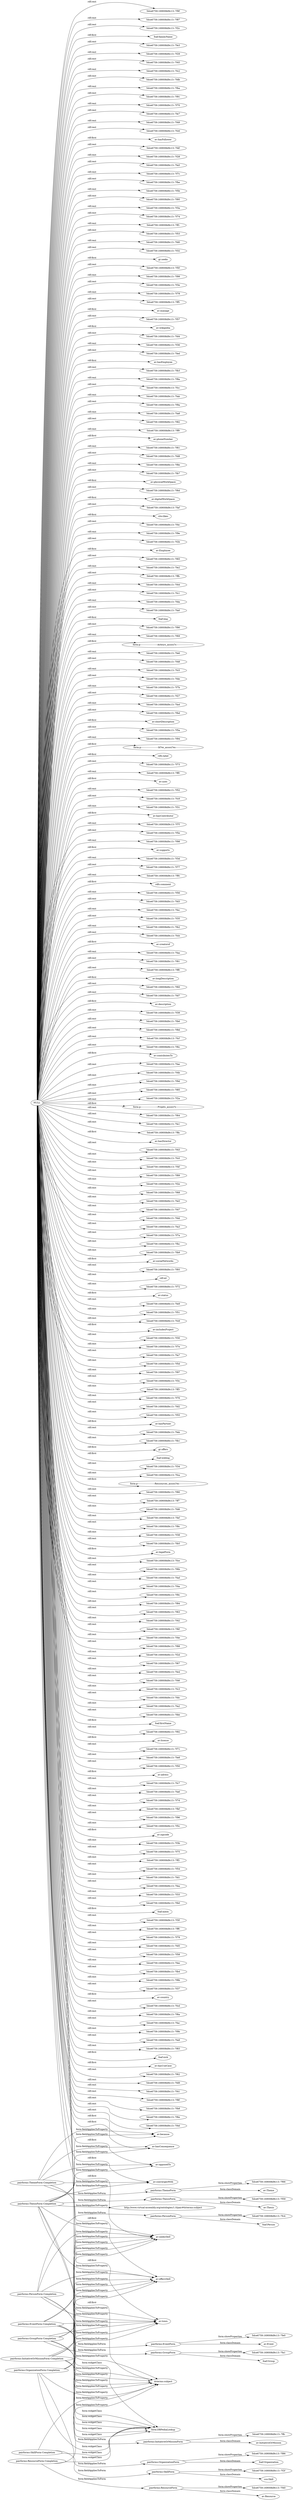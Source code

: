 digraph ar2dtool_diagram { 
rankdir=LR;
size="1501"
	"NULL" -> "5dce6759:169008d9c13:-7f4f" [ label = "rdf:rest" ];
	"NULL" -> "5dce6759:169008d9c13:-7f89" [ label = "rdf:rest" ];
	"NULL" -> "5dce6759:169008d9c13:-7f2e" [ label = "rdf:rest" ];
	"NULL" -> "5dce6759:169008d9c13:-7f68" [ label = "rdf:rest" ];
	"NULL" -> "5dce6759:169008d9c13:-7fe5" [ label = "rdf:rest" ];
	"NULL" -> "5dce6759:169008d9c13:-7f47" [ label = "rdf:rest" ];
	"NULL" -> "5dce6759:169008d9c13:-7fdd" [ label = "rdf:rest" ];
	"NULL" -> "5dce6759:169008d9c13:-7fa3" [ label = "rdf:rest" ];
	"NULL" -> "5dce6759:169008d9c13:-7f7a" [ label = "rdf:rest" ];
	"NULL" -> "5dce6759:169008d9c13:-7fbc" [ label = "rdf:rest" ];
	"NULL" -> "5dce6759:169008d9c13:-7fb9" [ label = "rdf:rest" ];
	"NULL" -> "av:socialNetworks" [ label = "rdf:first" ];
	"NULL" -> "5dce6759:169008d9c13:-7f93" [ label = "rdf:rest" ];
	"NULL" -> "rdf:nil" [ label = "rdf:rest" ];
	"NULL" -> "5dce6759:169008d9c13:-7f72" [ label = "rdf:rest" ];
	"NULL" -> "av:status" [ label = "rdf:first" ];
	"NULL" -> "5dce6759:169008d9c13:-7fe9" [ label = "rdf:rest" ];
	"NULL" -> "5dce6759:169008d9c13:-7f51" [ label = "rdf:rest" ];
	"NULL" -> "5dce6759:169008d9c13:-7fc8" [ label = "rdf:rest" ];
	"NULL" -> "av:includesProject" [ label = "rdf:first" ];
	"NULL" -> "5dce6759:169008d9c13:-7f30" [ label = "rdf:rest" ];
	"NULL" -> "5dce6759:169008d9c13:-7f7e" [ label = "rdf:rest" ];
	"NULL" -> "5dce6759:169008d9c13:-7fa7" [ label = "rdf:rest" ];
	"NULL" -> "5dce6759:169008d9c13:-7f5d" [ label = "rdf:rest" ];
	"NULL" -> "5dce6759:169008d9c13:-7f97" [ label = "rdf:rest" ];
	"NULL" -> "5dce6759:169008d9c13:-7f3c" [ label = "rdf:rest" ];
	"NULL" -> "5dce6759:169008d9c13:-7ff3" [ label = "rdf:rest" ];
	"NULL" -> "5dce6759:169008d9c13:-7f76" [ label = "rdf:rest" ];
	"NULL" -> "5dce6759:169008d9c13:-7fd2" [ label = "rdf:rest" ];
	"NULL" -> "5dce6759:169008d9c13:-7f55" [ label = "rdf:rest" ];
	"NULL" -> "av:hasPartner" [ label = "rdf:first" ];
	"NULL" -> "5dce6759:169008d9c13:-7feb" [ label = "rdf:rest" ];
	"NULL" -> "5dce6759:169008d9c13:-7fb1" [ label = "rdf:rest" ];
	"NULL" -> "gr:offers" [ label = "rdf:first" ];
	"NULL" -> "foaf:weblog" [ label = "rdf:first" ];
	"NULL" -> "5dce6759:169008d9c13:-7f34" [ label = "rdf:rest" ];
	"NULL" -> "5dce6759:169008d9c13:-7fca" [ label = "rdf:rest" ];
	"NULL" -> "form:p------------------------Ressources_associ?es------------------------" [ label = "rdf:first" ];
	"NULL" -> "5dce6759:169008d9c13:-7f80" [ label = "rdf:rest" ];
	"NULL" -> "5dce6759:169008d9c13:-7ff7" [ label = "rdf:rest" ];
	"NULL" -> "5dce6759:169008d9c13:-7fd6" [ label = "rdf:rest" ];
	"NULL" -> "5dce6759:169008d9c13:-7fef" [ label = "rdf:rest" ];
	"NULL" -> "5dce6759:169008d9c13:-7f8c" [ label = "rdf:rest" ];
	"NULL" -> "5dce6759:169008d9c13:-7f38" [ label = "rdf:rest" ];
	"NULL" -> "5dce6759:169008d9c13:-7fb5" [ label = "rdf:rest" ];
	"NULL" -> "av:legalForm" [ label = "rdf:first" ];
	"NULL" -> "5dce6759:169008d9c13:-7fce" [ label = "rdf:rest" ];
	"NULL" -> "5dce6759:169008d9c13:-7f6b" [ label = "rdf:rest" ];
	"NULL" -> "5dce6759:169008d9c13:-7fad" [ label = "rdf:rest" ];
	"NULL" -> "5dce6759:169008d9c13:-7f4a" [ label = "rdf:rest" ];
	"NULL" -> "5dce6759:169008d9c13:-7f9c" [ label = "rdf:rest" ];
	"NULL" -> "5dce6759:169008d9c13:-7f84" [ label = "rdf:rest" ];
	"NULL" -> "5dce6759:169008d9c13:-7f63" [ label = "rdf:rest" ];
	"NULL" -> "5dce6759:169008d9c13:-7f42" [ label = "rdf:rest" ];
	"NULL" -> "5dce6759:169008d9c13:-7f6f" [ label = "rdf:rest" ];
	"NULL" -> "5dce6759:169008d9c13:-7f4e" [ label = "rdf:rest" ];
	"NULL" -> "5dce6759:169008d9c13:-7f88" [ label = "rdf:rest" ];
	"NULL" -> "5dce6759:169008d9c13:-7f2d" [ label = "rdf:rest" ];
	"NULL" -> "5dce6759:169008d9c13:-7f67" [ label = "rdf:rest" ];
	"NULL" -> "5dce6759:169008d9c13:-7fe4" [ label = "rdf:rest" ];
	"NULL" -> "5dce6759:169008d9c13:-7f46" [ label = "rdf:rest" ];
	"NULL" -> "5dce6759:169008d9c13:-7fc3" [ label = "rdf:rest" ];
	"NULL" -> "5dce6759:169008d9c13:-7fdc" [ label = "rdf:rest" ];
	"NULL" -> "5dce6759:169008d9c13:-7fa2" [ label = "rdf:rest" ];
	"NULL" -> "5dce6759:169008d9c13:-7fbb" [ label = "rdf:rest" ];
	"NULL" -> "foaf:firstName" [ label = "rdf:first" ];
	"NULL" -> "5dce6759:169008d9c13:-7f92" [ label = "rdf:rest" ];
	"NULL" -> "av:licence" [ label = "rdf:first" ];
	"NULL" -> "5dce6759:169008d9c13:-7f71" [ label = "rdf:rest" ];
	"NULL" -> "5dce6759:169008d9c13:-7fe8" [ label = "rdf:rest" ];
	"NULL" -> "5dce6759:169008d9c13:-7f50" [ label = "rdf:rest" ];
	"NULL" -> "av:adress" [ label = "rdf:first" ];
	"NULL" -> "5dce6759:169008d9c13:-7fc7" [ label = "rdf:rest" ];
	"NULL" -> "5dce6759:169008d9c13:-7fa6" [ label = "rdf:rest" ];
	"NULL" -> "5dce6759:169008d9c13:-7f7d" [ label = "rdf:rest" ];
	"NULL" -> "5dce6759:169008d9c13:-7fbf" [ label = "rdf:rest" ];
	"NULL" -> "5dce6759:169008d9c13:-7f96" [ label = "rdf:rest" ];
	"NULL" -> "5dce6759:169008d9c13:-7f5c" [ label = "rdf:rest" ];
	"NULL" -> "av:zipcode" [ label = "rdf:first" ];
	"NULL" -> "av:opposedTo" [ label = "rdf:first" ];
	"NULL" -> "dcterms:subject" [ label = "rdf:first" ];
	"NULL" -> "5dce6759:169008d9c13:-7f3b" [ label = "rdf:rest" ];
	"NULL" -> "5dce6759:169008d9c13:-7f75" [ label = "rdf:rest" ];
	"NULL" -> "5dce6759:169008d9c13:-7ff2" [ label = "rdf:rest" ];
	"NULL" -> "5dce6759:169008d9c13:-7f54" [ label = "rdf:rest" ];
	"NULL" -> "5dce6759:169008d9c13:-7fd1" [ label = "rdf:rest" ];
	"NULL" -> "5dce6759:169008d9c13:-7fea" [ label = "rdf:rest" ];
	"NULL" -> "5dce6759:169008d9c13:-7f33" [ label = "rdf:rest" ];
	"NULL" -> "5dce6759:169008d9c13:-7fb0" [ label = "rdf:rest" ];
	"NULL" -> "foaf:mbox" [ label = "rdf:first" ];
	"NULL" -> "5dce6759:169008d9c13:-7f3f" [ label = "rdf:rest" ];
	"NULL" -> "5dce6759:169008d9c13:-7ff6" [ label = "rdf:rest" ];
	"NULL" -> "5dce6759:169008d9c13:-7f79" [ label = "rdf:rest" ];
	"NULL" -> "5dce6759:169008d9c13:-7fd5" [ label = "rdf:rest" ];
	"NULL" -> "5dce6759:169008d9c13:-7f58" [ label = "rdf:rest" ];
	"NULL" -> "5dce6759:169008d9c13:-7fee" [ label = "rdf:rest" ];
	"NULL" -> "5dce6759:169008d9c13:-7fb4" [ label = "rdf:rest" ];
	"NULL" -> "5dce6759:169008d9c13:-7f8b" [ label = "rdf:rest" ];
	"NULL" -> "5dce6759:169008d9c13:-7f37" [ label = "rdf:rest" ];
	"NULL" -> "av:country" [ label = "rdf:first" ];
	"NULL" -> "5dce6759:169008d9c13:-7fcd" [ label = "rdf:rest" ];
	"NULL" -> "5dce6759:169008d9c13:-7f6a" [ label = "rdf:rest" ];
	"NULL" -> "5dce6759:169008d9c13:-7fac" [ label = "rdf:rest" ];
	"NULL" -> "5dce6759:169008d9c13:-7f9b" [ label = "rdf:rest" ];
	"NULL" -> "5dce6759:169008d9c13:-7fa9" [ label = "rdf:rest" ];
	"NULL" -> "5dce6759:169008d9c13:-7f83" [ label = "rdf:rest" ];
	"NULL" -> "foaf:nick" [ label = "rdf:first" ];
	"NULL" -> "av:hasUseCase" [ label = "rdf:first" ];
	"NULL" -> "5dce6759:169008d9c13:-7f62" [ label = "rdf:rest" ];
	"NULL" -> "5dce6759:169008d9c13:-7fd9" [ label = "rdf:rest" ];
	"NULL" -> "5dce6759:169008d9c13:-7f41" [ label = "rdf:rest" ];
	"NULL" -> "5dce6759:169008d9c13:-7f8f" [ label = "rdf:rest" ];
	"NULL" -> "5dce6759:169008d9c13:-7fb8" [ label = "rdf:rest" ];
	"NULL" -> "5dce6759:169008d9c13:-7f6e" [ label = "rdf:rest" ];
	"NULL" -> "5dce6759:169008d9c13:-7f4d" [ label = "rdf:rest" ];
	"NULL" -> "5dce6759:169008d9c13:-7f9f" [ label = "rdf:rest" ];
	"NULL" -> "5dce6759:169008d9c13:-7f87" [ label = "rdf:rest" ];
	"NULL" -> "av:because" [ label = "rdf:first" ];
	"NULL" -> "5dce6759:169008d9c13:-7f2c" [ label = "rdf:rest" ];
	"NULL" -> "foaf:familyName" [ label = "rdf:first" ];
	"NULL" -> "5dce6759:169008d9c13:-7fe3" [ label = "rdf:rest" ];
	"NULL" -> "5dce6759:169008d9c13:-7f29" [ label = "rdf:rest" ];
	"NULL" -> "5dce6759:169008d9c13:-7f45" [ label = "rdf:rest" ];
	"NULL" -> "5dce6759:169008d9c13:-7fc2" [ label = "rdf:rest" ];
	"NULL" -> "5dce6759:169008d9c13:-7fdb" [ label = "rdf:rest" ];
	"NULL" -> "5dce6759:169008d9c13:-7fba" [ label = "rdf:rest" ];
	"NULL" -> "5dce6759:169008d9c13:-7f91" [ label = "rdf:rest" ];
	"NULL" -> "5dce6759:169008d9c13:-7f70" [ label = "rdf:rest" ];
	"NULL" -> "5dce6759:169008d9c13:-7fe7" [ label = "rdf:rest" ];
	"NULL" -> "5dce6759:169008d9c13:-7f49" [ label = "rdf:rest" ];
	"NULL" -> "5dce6759:169008d9c13:-7fc6" [ label = "rdf:rest" ];
	"NULL" -> "av:hasFollower" [ label = "rdf:first" ];
	"NULL" -> "5dce6759:169008d9c13:-7fdf" [ label = "rdf:rest" ];
	"NULL" -> "5dce6759:169008d9c13:-7f28" [ label = "rdf:rest" ];
	"NULL" -> "5dce6759:169008d9c13:-7fa5" [ label = "rdf:rest" ];
	"NULL" -> "5dce6759:169008d9c13:-7f7c" [ label = "rdf:rest" ];
	"NULL" -> "5dce6759:169008d9c13:-7fbe" [ label = "rdf:rest" ];
	"NULL" -> "5dce6759:169008d9c13:-7f5b" [ label = "rdf:rest" ];
	"NULL" -> "5dce6759:169008d9c13:-7f95" [ label = "rdf:rest" ];
	"NULL" -> "5dce6759:169008d9c13:-7f3a" [ label = "rdf:rest" ];
	"NULL" -> "5dce6759:169008d9c13:-7f74" [ label = "rdf:rest" ];
	"NULL" -> "5dce6759:169008d9c13:-7ff1" [ label = "rdf:rest" ];
	"NULL" -> "5dce6759:169008d9c13:-7f53" [ label = "rdf:rest" ];
	"NULL" -> "5dce6759:169008d9c13:-7fd0" [ label = "rdf:rest" ];
	"NULL" -> "5dce6759:169008d9c13:-7f32" [ label = "rdf:rest" ];
	"NULL" -> "gr:seeks" [ label = "rdf:first" ];
	"NULL" -> "5dce6759:169008d9c13:-7f5f" [ label = "rdf:rest" ];
	"NULL" -> "5dce6759:169008d9c13:-7f99" [ label = "rdf:rest" ];
	"NULL" -> "5dce6759:169008d9c13:-7f3e" [ label = "rdf:rest" ];
	"NULL" -> "5dce6759:169008d9c13:-7f78" [ label = "rdf:rest" ];
	"NULL" -> "5dce6759:169008d9c13:-7ff5" [ label = "rdf:rest" ];
	"NULL" -> "av:manage" [ label = "rdf:first" ];
	"NULL" -> "5dce6759:169008d9c13:-7f57" [ label = "rdf:rest" ];
	"NULL" -> "av:wikipedia" [ label = "rdf:first" ];
	"NULL" -> "5dce6759:169008d9c13:-7fd4" [ label = "rdf:rest" ];
	"NULL" -> "5dce6759:169008d9c13:-7f36" [ label = "rdf:rest" ];
	"NULL" -> "5dce6759:169008d9c13:-7fed" [ label = "rdf:rest" ];
	"NULL" -> "av:hasEmployee" [ label = "rdf:first" ];
	"NULL" -> "5dce6759:169008d9c13:-7fb3" [ label = "rdf:rest" ];
	"NULL" -> "5dce6759:169008d9c13:-7f8a" [ label = "rdf:rest" ];
	"NULL" -> "5dce6759:169008d9c13:-7fcc" [ label = "rdf:rest" ];
	"NULL" -> "5dce6759:169008d9c13:-7fab" [ label = "rdf:rest" ];
	"NULL" -> "5dce6759:169008d9c13:-7f9a" [ label = "rdf:rest" ];
	"NULL" -> "5dce6759:169008d9c13:-7fa8" [ label = "rdf:rest" ];
	"NULL" -> "5dce6759:169008d9c13:-7f82" [ label = "rdf:rest" ];
	"NULL" -> "5dce6759:169008d9c13:-7ff9" [ label = "rdf:rest" ];
	"NULL" -> "av:phoneNumber" [ label = "rdf:first" ];
	"NULL" -> "5dce6759:169008d9c13:-7f61" [ label = "rdf:rest" ];
	"NULL" -> "5dce6759:169008d9c13:-7fd8" [ label = "rdf:rest" ];
	"NULL" -> "5dce6759:169008d9c13:-7f8e" [ label = "rdf:rest" ];
	"NULL" -> "5dce6759:169008d9c13:-7fb7" [ label = "rdf:rest" ];
	"NULL" -> "av:physicalWorkSpace" [ label = "rdf:first" ];
	"NULL" -> "5dce6759:169008d9c13:-7f6d" [ label = "rdf:rest" ];
	"NULL" -> "av:digitalWorkSpace" [ label = "rdf:first" ];
	"NULL" -> "5dce6759:169008d9c13:-7faf" [ label = "rdf:rest" ];
	"NULL" -> "cito:likes" [ label = "rdf:first" ];
	"NULL" -> "5dce6759:169008d9c13:-7f4c" [ label = "rdf:rest" ];
	"NULL" -> "5dce6759:169008d9c13:-7f9e" [ label = "rdf:rest" ];
	"NULL" -> "5dce6759:169008d9c13:-7f2b" [ label = "rdf:rest" ];
	"NULL" -> "av:Employee" [ label = "rdf:first" ];
	"NULL" -> "5dce6759:169008d9c13:-7f65" [ label = "rdf:rest" ];
	"NULL" -> "5dce6759:169008d9c13:-7fe2" [ label = "rdf:rest" ];
	"NULL" -> "5dce6759:169008d9c13:-7ffb" [ label = "rdf:rest" ];
	"NULL" -> "5dce6759:169008d9c13:-7f44" [ label = "rdf:rest" ];
	"NULL" -> "5dce6759:169008d9c13:-7fc1" [ label = "rdf:rest" ];
	"NULL" -> "5dce6759:169008d9c13:-7fda" [ label = "rdf:rest" ];
	"NULL" -> "5dce6759:169008d9c13:-7fa0" [ label = "rdf:rest" ];
	"NULL" -> "av:convergesWith" [ label = "rdf:first" ];
	"NULL" -> "foaf:img" [ label = "rdf:first" ];
	"NULL" -> "5dce6759:169008d9c13:-7f90" [ label = "rdf:rest" ];
	"NULL" -> "av:hasConsequence" [ label = "rdf:first" ];
	"NULL" -> "5dce6759:169008d9c13:-7f69" [ label = "rdf:rest" ];
	"NULL" -> "form:p------------------------Acteurs_associ?s------------------------" [ label = "rdf:first" ];
	"NULL" -> "5dce6759:169008d9c13:-7fe6" [ label = "rdf:rest" ];
	"NULL" -> "av:seeksSkill" [ label = "rdf:first" ];
	"NULL" -> "5dce6759:169008d9c13:-7f48" [ label = "rdf:rest" ];
	"NULL" -> "5dce6759:169008d9c13:-7fc5" [ label = "rdf:rest" ];
	"NULL" -> "5dce6759:169008d9c13:-7fde" [ label = "rdf:rest" ];
	"NULL" -> "5dce6759:169008d9c13:-7f7b" [ label = "rdf:rest" ];
	"NULL" -> "5dce6759:169008d9c13:-7f27" [ label = "rdf:rest" ];
	"NULL" -> "5dce6759:169008d9c13:-7fa4" [ label = "rdf:rest" ];
	"NULL" -> "5dce6759:169008d9c13:-7fbd" [ label = "rdf:rest" ];
	"NULL" -> "av:shortDescription" [ label = "rdf:first" ];
	"NULL" -> "5dce6759:169008d9c13:-7f5a" [ label = "rdf:rest" ];
	"NULL" -> "5dce6759:169008d9c13:-7f94" [ label = "rdf:rest" ];
	"NULL" -> "form:p------------------------Id?es_associ?es------------------------" [ label = "rdf:first" ];
	"NULL" -> "rdfs:label" [ label = "rdf:first" ];
	"NULL" -> "5dce6759:169008d9c13:-7f73" [ label = "rdf:rest" ];
	"NULL" -> "5dce6759:169008d9c13:-7ff0" [ label = "rdf:rest" ];
	"NULL" -> "av:uses" [ label = "rdf:first" ];
	"NULL" -> "5dce6759:169008d9c13:-7f52" [ label = "rdf:rest" ];
	"NULL" -> "5dce6759:169008d9c13:-7fc9" [ label = "rdf:rest" ];
	"NULL" -> "5dce6759:169008d9c13:-7f31" [ label = "rdf:rest" ];
	"NULL" -> "av:hasContributor" [ label = "rdf:first" ];
	"NULL" -> "5dce6759:169008d9c13:-7f7f" [ label = "rdf:rest" ];
	"NULL" -> "5dce6759:169008d9c13:-7f5e" [ label = "rdf:rest" ];
	"NULL" -> "5dce6759:169008d9c13:-7f98" [ label = "rdf:rest" ];
	"NULL" -> "av:supports" [ label = "rdf:first" ];
	"NULL" -> "5dce6759:169008d9c13:-7f3d" [ label = "rdf:rest" ];
	"NULL" -> "5dce6759:169008d9c13:-7f77" [ label = "rdf:rest" ];
	"NULL" -> "5dce6759:169008d9c13:-7ff4" [ label = "rdf:rest" ];
	"NULL" -> "rdfs:comment" [ label = "rdf:first" ];
	"NULL" -> "5dce6759:169008d9c13:-7f56" [ label = "rdf:rest" ];
	"NULL" -> "5dce6759:169008d9c13:-7fd3" [ label = "rdf:rest" ];
	"NULL" -> "5dce6759:169008d9c13:-7fec" [ label = "rdf:rest" ];
	"NULL" -> "5dce6759:169008d9c13:-7f35" [ label = "rdf:rest" ];
	"NULL" -> "5dce6759:169008d9c13:-7fb2" [ label = "rdf:rest" ];
	"NULL" -> "5dce6759:169008d9c13:-7fcb" [ label = "rdf:rest" ];
	"NULL" -> "av:creatorof" [ label = "rdf:first" ];
	"NULL" -> "5dce6759:169008d9c13:-7faa" [ label = "rdf:rest" ];
	"NULL" -> "5dce6759:169008d9c13:-7f81" [ label = "rdf:rest" ];
	"NULL" -> "5dce6759:169008d9c13:-7ff8" [ label = "rdf:rest" ];
	"NULL" -> "av:longDescription" [ label = "rdf:first" ];
	"NULL" -> "5dce6759:169008d9c13:-7f60" [ label = "rdf:rest" ];
	"NULL" -> "5dce6759:169008d9c13:-7fd7" [ label = "rdf:rest" ];
	"NULL" -> "av:description" [ label = "rdf:first" ];
	"NULL" -> "5dce6759:169008d9c13:-7f39" [ label = "rdf:rest" ];
	"NULL" -> "5dce6759:169008d9c13:-7fb6" [ label = "rdf:rest" ];
	"NULL" -> "5dce6759:169008d9c13:-7f8d" [ label = "rdf:rest" ];
	"NULL" -> "5dce6759:169008d9c13:-7fcf" [ label = "rdf:rest" ];
	"NULL" -> "5dce6759:169008d9c13:-7f6c" [ label = "rdf:rest" ];
	"NULL" -> "av:contributesTo" [ label = "rdf:first" ];
	"NULL" -> "5dce6759:169008d9c13:-7fae" [ label = "rdf:rest" ];
	"NULL" -> "5dce6759:169008d9c13:-7f4b" [ label = "rdf:rest" ];
	"NULL" -> "5dce6759:169008d9c13:-7f9d" [ label = "rdf:rest" ];
	"NULL" -> "5dce6759:169008d9c13:-7f85" [ label = "rdf:rest" ];
	"NULL" -> "5dce6759:169008d9c13:-7f2a" [ label = "rdf:rest" ];
	"NULL" -> "form:p------------------------Projets_associ?s------------------------" [ label = "rdf:first" ];
	"NULL" -> "5dce6759:169008d9c13:-7f64" [ label = "rdf:rest" ];
	"NULL" -> "5dce6759:169008d9c13:-7fe1" [ label = "rdf:rest" ];
	"NULL" -> "5dce6759:169008d9c13:-7ffa" [ label = "rdf:rest" ];
	"NULL" -> "av:hasDirector" [ label = "rdf:first" ];
	"NULL" -> "5dce6759:169008d9c13:-7f43" [ label = "rdf:rest" ];
	"NULL" -> "5dce6759:169008d9c13:-7fc0" [ label = "rdf:rest" ];
	"NULL" -> "av:offersSkill" [ label = "rdf:first" ];
	"NULL" -> "av:town" [ label = "rdf:first" ];
	"pairforms:PersonForm-Completion" -> "form:DBPediaLookup" [ label = "form:widgetClass" ];
	"pairforms:PersonForm-Completion" -> "av:offersSkill" [ label = "form:fieldAppliesToProperty" ];
	"pairforms:PersonForm-Completion" -> "av:seeksSkill" [ label = "form:fieldAppliesToProperty" ];
	"pairforms:PersonForm-Completion" -> "dcterms:subject" [ label = "form:fieldAppliesToProperty" ];
	"pairforms:PersonForm-Completion" -> "av:town" [ label = "form:fieldAppliesToProperty" ];
	"pairforms:PersonForm-Completion" -> "pairforms:PersonForm" [ label = "form:fieldAppliesToForm" ];
	"pairforms:SkillForm" -> "5dce6759:169008d9c13:-7f2f" [ label = "form:showProperties" ];
	"pairforms:SkillForm" -> "cco:Skill" [ label = "form:classDomain" ];
	"pairforms:SkillForm-Completion" -> "form:DBPediaLookup" [ label = "form:widgetClass" ];
	"pairforms:SkillForm-Completion" -> "dcterms:subject" [ label = "form:fieldAppliesToProperty" ];
	"pairforms:SkillForm-Completion" -> "pairforms:SkillForm" [ label = "form:fieldAppliesToForm" ];
	"pairforms:GroupForm-Completion" -> "form:DBPediaLookup" [ label = "form:widgetClass" ];
	"pairforms:GroupForm-Completion" -> "av:offersSkill" [ label = "form:fieldAppliesToProperty" ];
	"pairforms:GroupForm-Completion" -> "av:seeksSkill" [ label = "form:fieldAppliesToProperty" ];
	"pairforms:GroupForm-Completion" -> "dcterms:subject" [ label = "form:fieldAppliesToProperty" ];
	"pairforms:GroupForm-Completion" -> "av:town" [ label = "form:fieldAppliesToProperty" ];
	"pairforms:GroupForm-Completion" -> "pairforms:GroupForm" [ label = "form:fieldAppliesToForm" ];
	"pairforms:ThesisForm" -> "5dce6759:169008d9c13:-7f59" [ label = "form:showProperties" ];
	"pairforms:ThesisForm" -> "av:Thesis" [ label = "form:classDomain" ];
	"pairforms:ResourceForm" -> "5dce6759:169008d9c13:-7f40" [ label = "form:showProperties" ];
	"pairforms:ResourceForm" -> "av:Resource" [ label = "form:classDomain" ];
	"pairforms:InitiativeOrMissionForm" -> "5dce6759:169008d9c13:-7ffc" [ label = "form:showProperties" ];
	"pairforms:InitiativeOrMissionForm" -> "av:InitiativeOrMission" [ label = "form:classDomain" ];
	"pairforms:GroupForm" -> "5dce6759:169008d9c13:-7fa1" [ label = "form:showProperties" ];
	"pairforms:GroupForm" -> "foaf:Group" [ label = "form:classDomain" ];
	"pairforms:EventForm" -> "5dce6759:169008d9c13:-7fe0" [ label = "form:showProperties" ];
	"pairforms:EventForm" -> "av:Event" [ label = "form:classDomain" ];
	"pairforms:EventForm-Completion" -> "form:DBPediaLookup" [ label = "form:widgetClass" ];
	"pairforms:EventForm-Completion" -> "av:offersSkill" [ label = "form:fieldAppliesToProperty" ];
	"pairforms:EventForm-Completion" -> "av:seeksSkill" [ label = "form:fieldAppliesToProperty" ];
	"pairforms:EventForm-Completion" -> "dcterms:subject" [ label = "form:fieldAppliesToProperty" ];
	"pairforms:EventForm-Completion" -> "av:town" [ label = "form:fieldAppliesToProperty" ];
	"pairforms:EventForm-Completion" -> "pairforms:EventForm" [ label = "form:fieldAppliesToForm" ];
	"pairforms:InitiativeOrMissionForm-Completion" -> "form:DBPediaLookup" [ label = "form:widgetClass" ];
	"pairforms:InitiativeOrMissionForm-Completion" -> "av:offersSkill" [ label = "form:fieldAppliesToProperty" ];
	"pairforms:InitiativeOrMissionForm-Completion" -> "av:seeksSkill" [ label = "form:fieldAppliesToProperty" ];
	"pairforms:InitiativeOrMissionForm-Completion" -> "dcterms:subject" [ label = "form:fieldAppliesToProperty" ];
	"pairforms:InitiativeOrMissionForm-Completion" -> "av:town" [ label = "form:fieldAppliesToProperty" ];
	"pairforms:InitiativeOrMissionForm-Completion" -> "pairforms:InitiativeOrMissionForm" [ label = "form:fieldAppliesToForm" ];
	"pairforms:ThemeForm-Completion" -> "form:DBPediaLookup" [ label = "form:widgetClass" ];
	"pairforms:ThemeForm-Completion" -> "dcterms:subject" [ label = "form:fieldAppliesToProperty" ];
	"pairforms:ThemeForm-Completion" -> "av:opposedTo" [ label = "form:fieldAppliesToProperty" ];
	"pairforms:ThemeForm-Completion" -> "av:convergesWith" [ label = "form:fieldAppliesToProperty" ];
	"pairforms:ThemeForm-Completion" -> "av:hasConsequence" [ label = "form:fieldAppliesToProperty" ];
	"pairforms:ThemeForm-Completion" -> "av:because" [ label = "form:fieldAppliesToProperty" ];
	"pairforms:ThemeForm-Completion" -> "pairforms:ThemeForm" [ label = "form:fieldAppliesToForm" ];
	"pairforms:ResourceForm-Completion" -> "form:DBPediaLookup" [ label = "form:widgetClass" ];
	"pairforms:ResourceForm-Completion" -> "dcterms:subject" [ label = "form:fieldAppliesToProperty" ];
	"pairforms:ResourceForm-Completion" -> "pairforms:ResourceForm" [ label = "form:fieldAppliesToForm" ];
	"pairforms:PersonForm" -> "5dce6759:169008d9c13:-7fc4" [ label = "form:showProperties" ];
	"pairforms:PersonForm" -> "foaf:Person" [ label = "form:classDomain" ];
	"pairforms:OrganizationForm-Completion" -> "form:DBPediaLookup" [ label = "form:widgetClass" ];
	"pairforms:OrganizationForm-Completion" -> "av:offersSkill" [ label = "form:fieldAppliesToProperty" ];
	"pairforms:OrganizationForm-Completion" -> "av:seeksSkill" [ label = "form:fieldAppliesToProperty" ];
	"pairforms:OrganizationForm-Completion" -> "dcterms:subject" [ label = "form:fieldAppliesToProperty" ];
	"pairforms:OrganizationForm-Completion" -> "av:town" [ label = "form:fieldAppliesToProperty" ];
	"pairforms:OrganizationForm-Completion" -> "pairforms:OrganizationForm" [ label = "form:fieldAppliesToForm" ];
	"pairforms:ThesisForm-Completion" -> "av:seeksSkill" [ label = "form:fieldAppliesToProperty" ];
	"pairforms:ThesisForm-Completion" -> "form:DBPediaLookup" [ label = "form:widgetClass" ];
	"pairforms:ThesisForm-Completion" -> "http://www.virtual-assembly.org/ontologies/1.0/pair#dcterms:subject" [ label = "form:fieldAppliesToProperty" ];
	"pairforms:ThesisForm-Completion" -> "av:because" [ label = "form:fieldAppliesToProperty" ];
	"pairforms:ThesisForm-Completion" -> "av:convergesWith" [ label = "form:fieldAppliesToProperty" ];
	"pairforms:ThesisForm-Completion" -> "av:town" [ label = "form:fieldAppliesToProperty" ];
	"pairforms:ThesisForm-Completion" -> "pairforms:ThesisForm" [ label = "form:fieldAppliesToForm" ];
	"pairforms:ThesisForm-Completion" -> "av:offersSkill" [ label = "form:fieldAppliesToProperty" ];
	"pairforms:ThesisForm-Completion" -> "av:opposedTo" [ label = "form:fieldAppliesToProperty" ];
	"pairforms:ThesisForm-Completion" -> "av:hasConsequence" [ label = "form:fieldAppliesToProperty" ];
	"pairforms:OrganizationForm" -> "5dce6759:169008d9c13:-7f86" [ label = "form:showProperties" ];
	"pairforms:OrganizationForm" -> "foaf:Organization" [ label = "form:classDomain" ];
	"pairforms:ThemeForm" -> "5dce6759:169008d9c13:-7f66" [ label = "form:showProperties" ];
	"pairforms:ThemeForm" -> "av:Theme" [ label = "form:classDomain" ];

}
